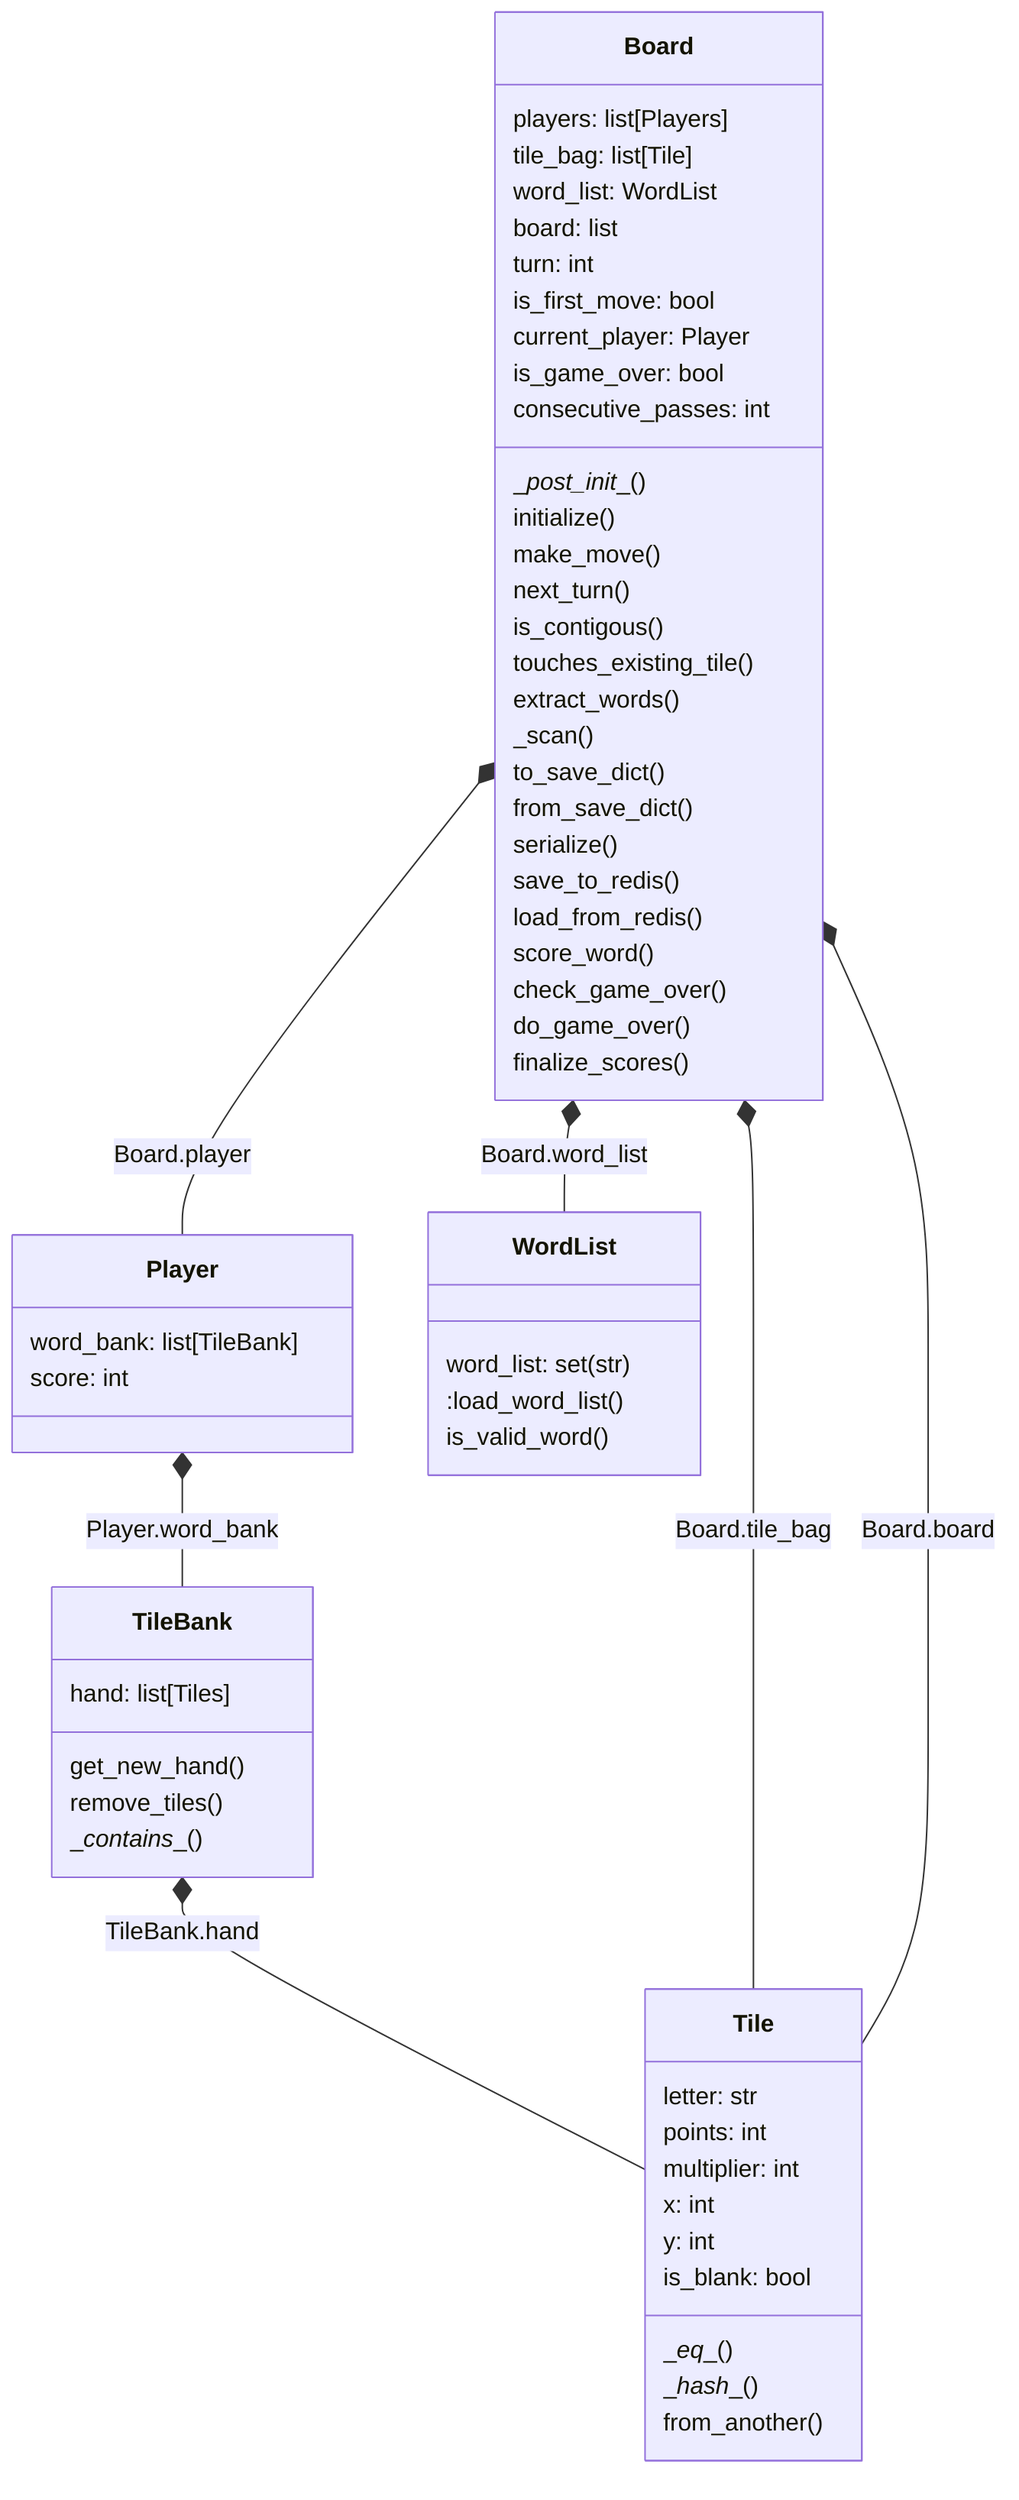classDiagram
    class Board{
        players: list[Players]
        tile_bag: list[Tile]
        word_list: WordList
        board: list
        turn: int
        is_first_move: bool
        current_player: Player
        is_game_over: bool
        consecutive_passes: int
        \__post_init__()
        initialize()
        make_move()
        next_turn()
        is_contigous()
        touches_existing_tile()
        extract_words()
        _scan()
        to_save_dict()
        from_save_dict()
        serialize()
        save_to_redis()
        load_from_redis()
        score_word()
        check_game_over()
        do_game_over()
        finalize_scores()
    }
    Board *-- Player : Board.player
    class Player{
        word_bank: list[TileBank]
        score: int
    }
    Player *-- TileBank: Player.word_bank
    class TileBank{
        hand: list[Tiles]
        get_new_hand()
        remove_tiles()
        \__contains__()
    }
    TileBank *-- Tile: TileBank.hand
    Board *-- Tile: Board.tile_bag
    Board *-- Tile : Board.board
    class Tile{
        letter: str
        points: int
        multiplier: int
        x: int
        y: int
        is_blank: bool
        \__eq__()
        \__hash__()
        from_another()
    }
    Board *-- WordList: Board.word_list
    class WordList{
        word_list: set(str)
        :load_word_list()
        is_valid_word()
    }